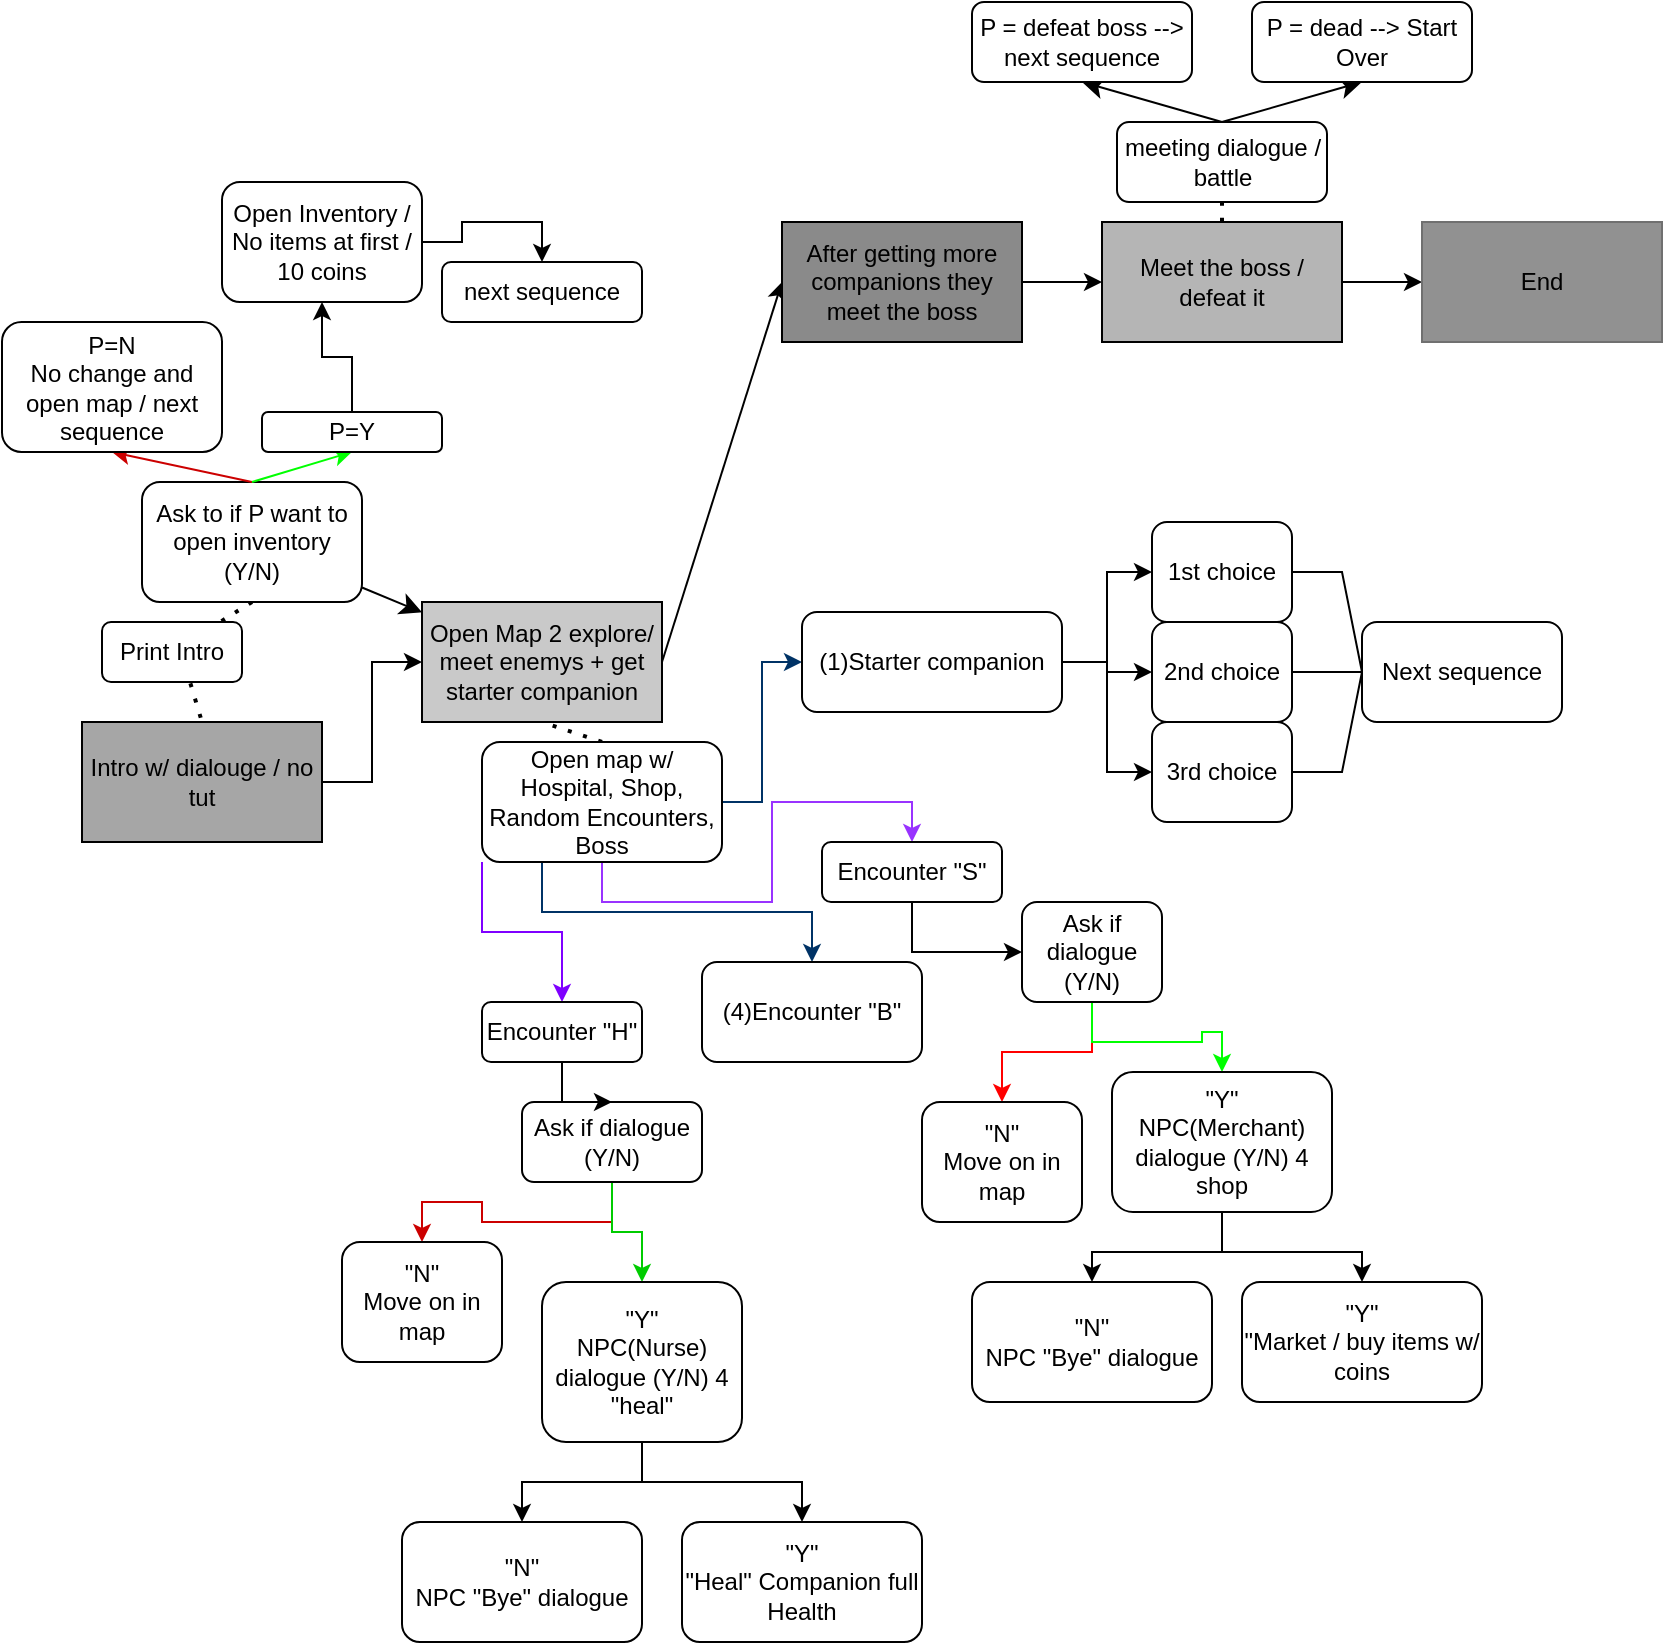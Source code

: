 <mxfile version="24.4.8" type="github">
  <diagram name="Page-1" id="UzpHlQEHdBbeiQkt2dOt">
    <mxGraphModel dx="1690" dy="933" grid="1" gridSize="10" guides="1" tooltips="1" connect="1" arrows="1" fold="1" page="1" pageScale="1" pageWidth="850" pageHeight="1100" math="0" shadow="0">
      <root>
        <mxCell id="0" />
        <mxCell id="1" parent="0" />
        <mxCell id="MGdHbfHo3SbQaK2n2D3C-2" style="edgeStyle=orthogonalEdgeStyle;rounded=0;orthogonalLoop=1;jettySize=auto;html=1;exitX=1;exitY=0.5;exitDx=0;exitDy=0;entryX=0;entryY=0.5;entryDx=0;entryDy=0;" parent="1" source="9NYJH5eUAhIsgToiFgUX-1" target="9NYJH5eUAhIsgToiFgUX-2" edge="1">
          <mxGeometry relative="1" as="geometry" />
        </mxCell>
        <mxCell id="9NYJH5eUAhIsgToiFgUX-1" value="Intro w/ dialouge / no tut" style="rounded=0;whiteSpace=wrap;html=1;fillColor=#A6A6A6;" parent="1" vertex="1">
          <mxGeometry y="400" width="120" height="60" as="geometry" />
        </mxCell>
        <mxCell id="9NYJH5eUAhIsgToiFgUX-2" value="Open Map 2 explore/ meet enemys + get starter companion" style="rounded=0;whiteSpace=wrap;html=1;fillColor=#C9C9C9;" parent="1" vertex="1">
          <mxGeometry x="170" y="340" width="120" height="60" as="geometry" />
        </mxCell>
        <mxCell id="qZTBvusk5uYlHYiv0qSW-6" style="edgeStyle=orthogonalEdgeStyle;rounded=0;orthogonalLoop=1;jettySize=auto;html=1;exitX=1;exitY=0.5;exitDx=0;exitDy=0;" parent="1" source="9NYJH5eUAhIsgToiFgUX-4" target="NMX02CVuEJwhPitkk1mA-1" edge="1">
          <mxGeometry relative="1" as="geometry" />
        </mxCell>
        <mxCell id="9NYJH5eUAhIsgToiFgUX-4" value="Meet the boss / defeat it" style="rounded=0;whiteSpace=wrap;html=1;fillColor=#B5B5B5;" parent="1" vertex="1">
          <mxGeometry x="510" y="150" width="120" height="60" as="geometry" />
        </mxCell>
        <mxCell id="9NYJH5eUAhIsgToiFgUX-6" value="" style="endArrow=classic;html=1;rounded=0;exitX=1;exitY=0.5;exitDx=0;exitDy=0;entryX=0;entryY=0.5;entryDx=0;entryDy=0;" parent="1" source="9NYJH5eUAhIsgToiFgUX-2" target="9NYJH5eUAhIsgToiFgUX-3" edge="1">
          <mxGeometry width="50" height="50" relative="1" as="geometry">
            <mxPoint x="370" y="220" as="sourcePoint" />
            <mxPoint x="450" y="370" as="targetPoint" />
          </mxGeometry>
        </mxCell>
        <mxCell id="9NYJH5eUAhIsgToiFgUX-7" value="" style="endArrow=classic;html=1;rounded=0;exitX=1;exitY=0.5;exitDx=0;exitDy=0;entryX=0;entryY=0.5;entryDx=0;entryDy=0;" parent="1" source="9NYJH5eUAhIsgToiFgUX-3" target="9NYJH5eUAhIsgToiFgUX-4" edge="1">
          <mxGeometry width="50" height="50" relative="1" as="geometry">
            <mxPoint x="400" y="420" as="sourcePoint" />
            <mxPoint x="450" y="370" as="targetPoint" />
          </mxGeometry>
        </mxCell>
        <mxCell id="NMX02CVuEJwhPitkk1mA-1" value="End" style="rounded=0;whiteSpace=wrap;html=1;strokeColor=#707070;fillColor=#919191;" parent="1" vertex="1">
          <mxGeometry x="670" y="150" width="120" height="60" as="geometry" />
        </mxCell>
        <mxCell id="NMX02CVuEJwhPitkk1mA-2" value="" style="endArrow=none;dashed=1;html=1;dashPattern=1 3;strokeWidth=2;rounded=0;entryX=0.5;entryY=0;entryDx=0;entryDy=0;exitX=0.5;exitY=0;exitDx=0;exitDy=0;" parent="1" source="NMX02CVuEJwhPitkk1mA-3" target="9NYJH5eUAhIsgToiFgUX-1" edge="1">
          <mxGeometry width="50" height="50" relative="1" as="geometry">
            <mxPoint x="110" y="240" as="sourcePoint" />
            <mxPoint x="440" y="340" as="targetPoint" />
          </mxGeometry>
        </mxCell>
        <mxCell id="NMX02CVuEJwhPitkk1mA-3" value="Print Intro" style="rounded=1;whiteSpace=wrap;html=1;" parent="1" vertex="1">
          <mxGeometry x="10" y="350" width="70" height="30" as="geometry" />
        </mxCell>
        <mxCell id="NMX02CVuEJwhPitkk1mA-4" value="" style="endArrow=none;dashed=1;html=1;dashPattern=1 3;strokeWidth=2;rounded=0;" parent="1" source="NMX02CVuEJwhPitkk1mA-5" target="NMX02CVuEJwhPitkk1mA-3" edge="1">
          <mxGeometry width="50" height="50" relative="1" as="geometry">
            <mxPoint x="110" y="290" as="sourcePoint" />
            <mxPoint x="160" y="240" as="targetPoint" />
            <Array as="points">
              <mxPoint x="85" y="340" />
            </Array>
          </mxGeometry>
        </mxCell>
        <mxCell id="pJTVfFiir9rcCeCato23-1" value="" style="edgeStyle=none;curved=1;rounded=0;orthogonalLoop=1;jettySize=auto;html=1;fontSize=12;startSize=8;endSize=8;" parent="1" source="NMX02CVuEJwhPitkk1mA-5" target="9NYJH5eUAhIsgToiFgUX-2" edge="1">
          <mxGeometry relative="1" as="geometry" />
        </mxCell>
        <mxCell id="NMX02CVuEJwhPitkk1mA-5" value="Ask to if P want to open inventory (Y/N)" style="rounded=1;whiteSpace=wrap;html=1;" parent="1" vertex="1">
          <mxGeometry x="30" y="280" width="110" height="60" as="geometry" />
        </mxCell>
        <mxCell id="NMX02CVuEJwhPitkk1mA-6" value="" style="endArrow=classic;html=1;rounded=0;exitX=0.5;exitY=0;exitDx=0;exitDy=0;entryX=0.5;entryY=1;entryDx=0;entryDy=0;strokeColor=#CC0000;" parent="1" source="NMX02CVuEJwhPitkk1mA-5" target="NMX02CVuEJwhPitkk1mA-8" edge="1">
          <mxGeometry width="50" height="50" relative="1" as="geometry">
            <mxPoint x="390" y="390" as="sourcePoint" />
            <mxPoint x="140" y="310" as="targetPoint" />
          </mxGeometry>
        </mxCell>
        <mxCell id="NMX02CVuEJwhPitkk1mA-7" value="" style="endArrow=classic;html=1;rounded=0;entryX=0.5;entryY=1;entryDx=0;entryDy=0;strokeColor=#00FF00;exitX=0.5;exitY=0;exitDx=0;exitDy=0;" parent="1" source="NMX02CVuEJwhPitkk1mA-5" target="NMX02CVuEJwhPitkk1mA-9" edge="1">
          <mxGeometry width="50" height="50" relative="1" as="geometry">
            <mxPoint x="390" y="390" as="sourcePoint" />
            <mxPoint x="210" y="320" as="targetPoint" />
          </mxGeometry>
        </mxCell>
        <mxCell id="NMX02CVuEJwhPitkk1mA-8" value="P=N&lt;div&gt;No change and open map / next sequence&lt;/div&gt;" style="rounded=1;whiteSpace=wrap;html=1;" parent="1" vertex="1">
          <mxGeometry x="-40" y="200" width="110" height="65" as="geometry" />
        </mxCell>
        <mxCell id="NMX02CVuEJwhPitkk1mA-9" value="P=Y" style="rounded=1;whiteSpace=wrap;html=1;" parent="1" vertex="1">
          <mxGeometry x="90" y="245" width="90" height="20" as="geometry" />
        </mxCell>
        <mxCell id="NMX02CVuEJwhPitkk1mA-16" style="edgeStyle=orthogonalEdgeStyle;rounded=0;orthogonalLoop=1;jettySize=auto;html=1;exitX=1;exitY=0.5;exitDx=0;exitDy=0;entryX=0.5;entryY=0;entryDx=0;entryDy=0;" parent="1" source="NMX02CVuEJwhPitkk1mA-13" target="NMX02CVuEJwhPitkk1mA-15" edge="1">
          <mxGeometry relative="1" as="geometry" />
        </mxCell>
        <mxCell id="NMX02CVuEJwhPitkk1mA-13" value="Open Inventory / No items at first / 10 coins" style="rounded=1;whiteSpace=wrap;html=1;" parent="1" vertex="1">
          <mxGeometry x="70" y="130" width="100" height="60" as="geometry" />
        </mxCell>
        <mxCell id="NMX02CVuEJwhPitkk1mA-14" style="edgeStyle=orthogonalEdgeStyle;rounded=0;orthogonalLoop=1;jettySize=auto;html=1;exitX=0.5;exitY=0;exitDx=0;exitDy=0;entryX=0.5;entryY=1;entryDx=0;entryDy=0;" parent="1" source="NMX02CVuEJwhPitkk1mA-9" target="NMX02CVuEJwhPitkk1mA-13" edge="1">
          <mxGeometry relative="1" as="geometry" />
        </mxCell>
        <mxCell id="NMX02CVuEJwhPitkk1mA-15" value="next sequence" style="rounded=1;whiteSpace=wrap;html=1;" parent="1" vertex="1">
          <mxGeometry x="180" y="170" width="100" height="30" as="geometry" />
        </mxCell>
        <mxCell id="NMX02CVuEJwhPitkk1mA-17" value="" style="endArrow=none;dashed=1;html=1;dashPattern=1 3;strokeWidth=2;rounded=0;entryX=0.5;entryY=1;entryDx=0;entryDy=0;exitX=0.5;exitY=0;exitDx=0;exitDy=0;" parent="1" source="NMX02CVuEJwhPitkk1mA-18" target="9NYJH5eUAhIsgToiFgUX-2" edge="1">
          <mxGeometry width="50" height="50" relative="1" as="geometry">
            <mxPoint x="340" y="260" as="sourcePoint" />
            <mxPoint x="440" y="340" as="targetPoint" />
          </mxGeometry>
        </mxCell>
        <mxCell id="MGdHbfHo3SbQaK2n2D3C-4" style="edgeStyle=orthogonalEdgeStyle;rounded=0;orthogonalLoop=1;jettySize=auto;html=1;exitX=0;exitY=1;exitDx=0;exitDy=0;entryX=0.5;entryY=0;entryDx=0;entryDy=0;strokeColor=#7F00FF;" parent="1" source="NMX02CVuEJwhPitkk1mA-18" target="NMX02CVuEJwhPitkk1mA-23" edge="1">
          <mxGeometry relative="1" as="geometry" />
        </mxCell>
        <mxCell id="MGdHbfHo3SbQaK2n2D3C-5" style="edgeStyle=orthogonalEdgeStyle;rounded=0;orthogonalLoop=1;jettySize=auto;html=1;exitX=0.25;exitY=1;exitDx=0;exitDy=0;strokeColor=#003366;" parent="1" source="NMX02CVuEJwhPitkk1mA-18" target="NMX02CVuEJwhPitkk1mA-20" edge="1">
          <mxGeometry relative="1" as="geometry" />
        </mxCell>
        <mxCell id="MGdHbfHo3SbQaK2n2D3C-6" style="edgeStyle=orthogonalEdgeStyle;rounded=0;orthogonalLoop=1;jettySize=auto;html=1;exitX=0.5;exitY=1;exitDx=0;exitDy=0;entryX=0.5;entryY=0;entryDx=0;entryDy=0;strokeColor=#9933FF;" parent="1" source="NMX02CVuEJwhPitkk1mA-18" target="NMX02CVuEJwhPitkk1mA-22" edge="1">
          <mxGeometry relative="1" as="geometry" />
        </mxCell>
        <mxCell id="MGdHbfHo3SbQaK2n2D3C-8" style="edgeStyle=orthogonalEdgeStyle;rounded=0;orthogonalLoop=1;jettySize=auto;html=1;exitX=1;exitY=0.5;exitDx=0;exitDy=0;entryX=0;entryY=0.5;entryDx=0;entryDy=0;strokeColor=#003366;" parent="1" source="NMX02CVuEJwhPitkk1mA-18" target="NMX02CVuEJwhPitkk1mA-21" edge="1">
          <mxGeometry relative="1" as="geometry" />
        </mxCell>
        <mxCell id="NMX02CVuEJwhPitkk1mA-18" value="Open map w/ Hospital, Shop, Random Encounters, Boss" style="rounded=1;whiteSpace=wrap;html=1;" parent="1" vertex="1">
          <mxGeometry x="200" y="410" width="120" height="60" as="geometry" />
        </mxCell>
        <mxCell id="MGdHbfHo3SbQaK2n2D3C-23" style="edgeStyle=orthogonalEdgeStyle;rounded=0;orthogonalLoop=1;jettySize=auto;html=1;exitX=0.5;exitY=1;exitDx=0;exitDy=0;entryX=0.5;entryY=0;entryDx=0;entryDy=0;strokeColor=#CC0000;" parent="1" source="NMX02CVuEJwhPitkk1mA-19" target="MGdHbfHo3SbQaK2n2D3C-22" edge="1">
          <mxGeometry relative="1" as="geometry" />
        </mxCell>
        <mxCell id="MGdHbfHo3SbQaK2n2D3C-29" style="edgeStyle=orthogonalEdgeStyle;rounded=0;orthogonalLoop=1;jettySize=auto;html=1;exitX=0.5;exitY=1;exitDx=0;exitDy=0;strokeColor=#00CC00;" parent="1" source="NMX02CVuEJwhPitkk1mA-19" target="MGdHbfHo3SbQaK2n2D3C-28" edge="1">
          <mxGeometry relative="1" as="geometry" />
        </mxCell>
        <mxCell id="NMX02CVuEJwhPitkk1mA-19" value="Ask if dialogue (Y/N)" style="rounded=1;whiteSpace=wrap;html=1;" parent="1" vertex="1">
          <mxGeometry x="220" y="590" width="90" height="40" as="geometry" />
        </mxCell>
        <mxCell id="NMX02CVuEJwhPitkk1mA-20" value="(4)Encounter &quot;B&quot;" style="rounded=1;whiteSpace=wrap;html=1;" parent="1" vertex="1">
          <mxGeometry x="310" y="520" width="110" height="50" as="geometry" />
        </mxCell>
        <mxCell id="MGdHbfHo3SbQaK2n2D3C-18" style="edgeStyle=orthogonalEdgeStyle;rounded=0;orthogonalLoop=1;jettySize=auto;html=1;exitX=1;exitY=0.5;exitDx=0;exitDy=0;entryX=0;entryY=0.5;entryDx=0;entryDy=0;" parent="1" source="NMX02CVuEJwhPitkk1mA-21" target="MGdHbfHo3SbQaK2n2D3C-14" edge="1">
          <mxGeometry relative="1" as="geometry" />
        </mxCell>
        <mxCell id="MGdHbfHo3SbQaK2n2D3C-58" style="edgeStyle=orthogonalEdgeStyle;rounded=0;orthogonalLoop=1;jettySize=auto;html=1;exitX=1;exitY=0.5;exitDx=0;exitDy=0;entryX=0;entryY=0.5;entryDx=0;entryDy=0;" parent="1" source="NMX02CVuEJwhPitkk1mA-21" target="MGdHbfHo3SbQaK2n2D3C-54" edge="1">
          <mxGeometry relative="1" as="geometry" />
        </mxCell>
        <mxCell id="MGdHbfHo3SbQaK2n2D3C-59" style="edgeStyle=orthogonalEdgeStyle;rounded=0;orthogonalLoop=1;jettySize=auto;html=1;exitX=1;exitY=0.5;exitDx=0;exitDy=0;entryX=0;entryY=0.5;entryDx=0;entryDy=0;" parent="1" source="NMX02CVuEJwhPitkk1mA-21" target="MGdHbfHo3SbQaK2n2D3C-55" edge="1">
          <mxGeometry relative="1" as="geometry" />
        </mxCell>
        <mxCell id="NMX02CVuEJwhPitkk1mA-21" value="(1)Starter companion" style="rounded=1;whiteSpace=wrap;html=1;" parent="1" vertex="1">
          <mxGeometry x="360" y="345" width="130" height="50" as="geometry" />
        </mxCell>
        <mxCell id="MGdHbfHo3SbQaK2n2D3C-17" style="edgeStyle=orthogonalEdgeStyle;rounded=0;orthogonalLoop=1;jettySize=auto;html=1;exitX=0.5;exitY=1;exitDx=0;exitDy=0;entryX=0;entryY=0.5;entryDx=0;entryDy=0;" parent="1" source="NMX02CVuEJwhPitkk1mA-22" target="MGdHbfHo3SbQaK2n2D3C-13" edge="1">
          <mxGeometry relative="1" as="geometry" />
        </mxCell>
        <mxCell id="NMX02CVuEJwhPitkk1mA-22" value="Encounter &quot;S&quot;" style="rounded=1;whiteSpace=wrap;html=1;" parent="1" vertex="1">
          <mxGeometry x="370" y="460" width="90" height="30" as="geometry" />
        </mxCell>
        <mxCell id="MGdHbfHo3SbQaK2n2D3C-15" style="edgeStyle=orthogonalEdgeStyle;rounded=0;orthogonalLoop=1;jettySize=auto;html=1;exitX=0.5;exitY=1;exitDx=0;exitDy=0;" parent="1" source="NMX02CVuEJwhPitkk1mA-23" target="NMX02CVuEJwhPitkk1mA-19" edge="1">
          <mxGeometry relative="1" as="geometry" />
        </mxCell>
        <mxCell id="NMX02CVuEJwhPitkk1mA-23" value="Encounter &quot;H&quot;" style="rounded=1;whiteSpace=wrap;html=1;" parent="1" vertex="1">
          <mxGeometry x="200" y="540" width="80" height="30" as="geometry" />
        </mxCell>
        <mxCell id="MGdHbfHo3SbQaK2n2D3C-25" style="edgeStyle=orthogonalEdgeStyle;rounded=0;orthogonalLoop=1;jettySize=auto;html=1;exitX=0.5;exitY=1;exitDx=0;exitDy=0;strokeColor=#FF0000;" parent="1" source="MGdHbfHo3SbQaK2n2D3C-13" target="MGdHbfHo3SbQaK2n2D3C-20" edge="1">
          <mxGeometry relative="1" as="geometry" />
        </mxCell>
        <mxCell id="MGdHbfHo3SbQaK2n2D3C-34" style="edgeStyle=orthogonalEdgeStyle;rounded=0;orthogonalLoop=1;jettySize=auto;html=1;exitX=0.5;exitY=1;exitDx=0;exitDy=0;entryX=0.5;entryY=0;entryDx=0;entryDy=0;strokeColor=#00FF00;" parent="1" source="MGdHbfHo3SbQaK2n2D3C-13" target="MGdHbfHo3SbQaK2n2D3C-33" edge="1">
          <mxGeometry relative="1" as="geometry" />
        </mxCell>
        <mxCell id="MGdHbfHo3SbQaK2n2D3C-13" value="Ask if dialogue (Y/N)" style="rounded=1;whiteSpace=wrap;html=1;" parent="1" vertex="1">
          <mxGeometry x="470" y="490" width="70" height="50" as="geometry" />
        </mxCell>
        <mxCell id="MGdHbfHo3SbQaK2n2D3C-14" value="1st choice" style="rounded=1;whiteSpace=wrap;html=1;" parent="1" vertex="1">
          <mxGeometry x="535" y="300" width="70" height="50" as="geometry" />
        </mxCell>
        <mxCell id="MGdHbfHo3SbQaK2n2D3C-20" value="&quot;N&quot;&lt;div&gt;Move on in map&lt;/div&gt;" style="rounded=1;whiteSpace=wrap;html=1;" parent="1" vertex="1">
          <mxGeometry x="420" y="590" width="80" height="60" as="geometry" />
        </mxCell>
        <mxCell id="MGdHbfHo3SbQaK2n2D3C-22" value="&quot;N&quot;&lt;div&gt;Move on in map&lt;/div&gt;" style="rounded=1;whiteSpace=wrap;html=1;" parent="1" vertex="1">
          <mxGeometry x="130" y="660" width="80" height="60" as="geometry" />
        </mxCell>
        <mxCell id="MGdHbfHo3SbQaK2n2D3C-43" style="edgeStyle=orthogonalEdgeStyle;rounded=0;orthogonalLoop=1;jettySize=auto;html=1;exitX=0.5;exitY=1;exitDx=0;exitDy=0;entryX=0.5;entryY=0;entryDx=0;entryDy=0;" parent="1" source="MGdHbfHo3SbQaK2n2D3C-28" target="MGdHbfHo3SbQaK2n2D3C-42" edge="1">
          <mxGeometry relative="1" as="geometry" />
        </mxCell>
        <mxCell id="MGdHbfHo3SbQaK2n2D3C-44" style="edgeStyle=orthogonalEdgeStyle;rounded=0;orthogonalLoop=1;jettySize=auto;html=1;exitX=0.5;exitY=1;exitDx=0;exitDy=0;entryX=0.5;entryY=0;entryDx=0;entryDy=0;" parent="1" source="MGdHbfHo3SbQaK2n2D3C-28" target="MGdHbfHo3SbQaK2n2D3C-38" edge="1">
          <mxGeometry relative="1" as="geometry" />
        </mxCell>
        <mxCell id="MGdHbfHo3SbQaK2n2D3C-28" value="&quot;Y&quot;&lt;div&gt;&lt;div&gt;NPC(Nurse) dialogue (Y/N) 4 &quot;heal&quot;&lt;/div&gt;&lt;/div&gt;" style="rounded=1;whiteSpace=wrap;html=1;" parent="1" vertex="1">
          <mxGeometry x="230" y="680" width="100" height="80" as="geometry" />
        </mxCell>
        <mxCell id="MGdHbfHo3SbQaK2n2D3C-50" style="edgeStyle=orthogonalEdgeStyle;rounded=0;orthogonalLoop=1;jettySize=auto;html=1;exitX=0.5;exitY=1;exitDx=0;exitDy=0;entryX=0.5;entryY=0;entryDx=0;entryDy=0;" parent="1" source="MGdHbfHo3SbQaK2n2D3C-33" target="MGdHbfHo3SbQaK2n2D3C-39" edge="1">
          <mxGeometry relative="1" as="geometry" />
        </mxCell>
        <mxCell id="MGdHbfHo3SbQaK2n2D3C-51" style="edgeStyle=orthogonalEdgeStyle;rounded=0;orthogonalLoop=1;jettySize=auto;html=1;exitX=0.5;exitY=1;exitDx=0;exitDy=0;" parent="1" source="MGdHbfHo3SbQaK2n2D3C-33" target="MGdHbfHo3SbQaK2n2D3C-46" edge="1">
          <mxGeometry relative="1" as="geometry" />
        </mxCell>
        <mxCell id="MGdHbfHo3SbQaK2n2D3C-33" value="&quot;Y&quot;&lt;div&gt;NPC(Merchant) dialogue (Y/N) 4 shop&lt;/div&gt;" style="rounded=1;whiteSpace=wrap;html=1;" parent="1" vertex="1">
          <mxGeometry x="515" y="575" width="110" height="70" as="geometry" />
        </mxCell>
        <mxCell id="MGdHbfHo3SbQaK2n2D3C-38" value="&quot;N&quot;&lt;div&gt;NPC &quot;Bye&quot; dialogue&lt;/div&gt;" style="rounded=1;whiteSpace=wrap;html=1;" parent="1" vertex="1">
          <mxGeometry x="160" y="800" width="120" height="60" as="geometry" />
        </mxCell>
        <mxCell id="MGdHbfHo3SbQaK2n2D3C-39" value="&quot;N&quot;&lt;div&gt;NPC &quot;Bye&quot; dialogue&lt;/div&gt;" style="rounded=1;whiteSpace=wrap;html=1;" parent="1" vertex="1">
          <mxGeometry x="445" y="680" width="120" height="60" as="geometry" />
        </mxCell>
        <mxCell id="MGdHbfHo3SbQaK2n2D3C-42" value="&quot;Y&quot;&lt;div&gt;&quot;Heal&quot; Companion full Health&lt;/div&gt;" style="rounded=1;whiteSpace=wrap;html=1;" parent="1" vertex="1">
          <mxGeometry x="300" y="800" width="120" height="60" as="geometry" />
        </mxCell>
        <mxCell id="MGdHbfHo3SbQaK2n2D3C-46" value="&quot;Y&quot;&lt;div&gt;&quot;Market / buy items w/ coins&lt;/div&gt;" style="rounded=1;whiteSpace=wrap;html=1;" parent="1" vertex="1">
          <mxGeometry x="580" y="680" width="120" height="60" as="geometry" />
        </mxCell>
        <mxCell id="MGdHbfHo3SbQaK2n2D3C-48" value="Next sequence" style="rounded=1;whiteSpace=wrap;html=1;" parent="1" vertex="1">
          <mxGeometry x="640" y="350" width="100" height="50" as="geometry" />
        </mxCell>
        <mxCell id="MGdHbfHo3SbQaK2n2D3C-54" value="2nd choice" style="rounded=1;whiteSpace=wrap;html=1;" parent="1" vertex="1">
          <mxGeometry x="535" y="350" width="70" height="50" as="geometry" />
        </mxCell>
        <mxCell id="MGdHbfHo3SbQaK2n2D3C-55" value="3rd choice" style="rounded=1;whiteSpace=wrap;html=1;" parent="1" vertex="1">
          <mxGeometry x="535" y="400" width="70" height="50" as="geometry" />
        </mxCell>
        <mxCell id="qZTBvusk5uYlHYiv0qSW-2" value="" style="endArrow=none;html=1;rounded=0;exitX=1;exitY=0.5;exitDx=0;exitDy=0;entryX=0;entryY=0.5;entryDx=0;entryDy=0;" parent="1" source="MGdHbfHo3SbQaK2n2D3C-55" target="MGdHbfHo3SbQaK2n2D3C-48" edge="1">
          <mxGeometry width="50" height="50" relative="1" as="geometry">
            <mxPoint x="640" y="470" as="sourcePoint" />
            <mxPoint x="670" y="440" as="targetPoint" />
            <Array as="points">
              <mxPoint x="630" y="425" />
            </Array>
          </mxGeometry>
        </mxCell>
        <mxCell id="qZTBvusk5uYlHYiv0qSW-4" value="" style="endArrow=none;html=1;rounded=0;exitX=1;exitY=0.5;exitDx=0;exitDy=0;entryX=0;entryY=0.5;entryDx=0;entryDy=0;" parent="1" source="MGdHbfHo3SbQaK2n2D3C-14" target="MGdHbfHo3SbQaK2n2D3C-48" edge="1">
          <mxGeometry width="50" height="50" relative="1" as="geometry">
            <mxPoint x="615" y="460" as="sourcePoint" />
            <mxPoint x="690" y="370" as="targetPoint" />
            <Array as="points">
              <mxPoint x="630" y="325" />
            </Array>
          </mxGeometry>
        </mxCell>
        <mxCell id="qZTBvusk5uYlHYiv0qSW-5" value="" style="endArrow=none;html=1;rounded=0;exitX=1;exitY=0.5;exitDx=0;exitDy=0;entryX=0;entryY=0.5;entryDx=0;entryDy=0;" parent="1" source="MGdHbfHo3SbQaK2n2D3C-54" target="MGdHbfHo3SbQaK2n2D3C-48" edge="1">
          <mxGeometry width="50" height="50" relative="1" as="geometry">
            <mxPoint x="500" y="350" as="sourcePoint" />
            <mxPoint x="550" y="300" as="targetPoint" />
          </mxGeometry>
        </mxCell>
        <mxCell id="9NYJH5eUAhIsgToiFgUX-3" value="After getting more companions they meet the boss" style="rounded=0;whiteSpace=wrap;html=1;fillColor=#8A8A8A;" parent="1" vertex="1">
          <mxGeometry x="350" y="150" width="120" height="60" as="geometry" />
        </mxCell>
        <mxCell id="UyVyrDBqx6VgRPyse4PQ-1" value="" style="endArrow=none;dashed=1;html=1;dashPattern=1 3;strokeWidth=2;rounded=0;fontSize=12;startSize=8;endSize=8;curved=1;entryX=0.5;entryY=0;entryDx=0;entryDy=0;exitX=0.5;exitY=1;exitDx=0;exitDy=0;" edge="1" parent="1" source="UyVyrDBqx6VgRPyse4PQ-3" target="9NYJH5eUAhIsgToiFgUX-4">
          <mxGeometry width="50" height="50" relative="1" as="geometry">
            <mxPoint x="570" y="120" as="sourcePoint" />
            <mxPoint x="470" y="450" as="targetPoint" />
          </mxGeometry>
        </mxCell>
        <mxCell id="UyVyrDBqx6VgRPyse4PQ-7" style="edgeStyle=none;curved=1;rounded=0;orthogonalLoop=1;jettySize=auto;html=1;exitX=0.5;exitY=0;exitDx=0;exitDy=0;entryX=0.5;entryY=1;entryDx=0;entryDy=0;fontSize=12;startSize=8;endSize=8;" edge="1" parent="1" source="UyVyrDBqx6VgRPyse4PQ-3" target="UyVyrDBqx6VgRPyse4PQ-4">
          <mxGeometry relative="1" as="geometry" />
        </mxCell>
        <mxCell id="UyVyrDBqx6VgRPyse4PQ-8" style="edgeStyle=none;curved=1;rounded=0;orthogonalLoop=1;jettySize=auto;html=1;exitX=0.5;exitY=0;exitDx=0;exitDy=0;entryX=0.5;entryY=1;entryDx=0;entryDy=0;fontSize=12;startSize=8;endSize=8;" edge="1" parent="1" source="UyVyrDBqx6VgRPyse4PQ-3" target="UyVyrDBqx6VgRPyse4PQ-5">
          <mxGeometry relative="1" as="geometry" />
        </mxCell>
        <mxCell id="UyVyrDBqx6VgRPyse4PQ-3" value="meeting dialogue / battle" style="rounded=1;whiteSpace=wrap;html=1;" vertex="1" parent="1">
          <mxGeometry x="517.5" y="100" width="105" height="40" as="geometry" />
        </mxCell>
        <mxCell id="UyVyrDBqx6VgRPyse4PQ-4" value="P = dead --&amp;gt; Start Over" style="rounded=1;whiteSpace=wrap;html=1;" vertex="1" parent="1">
          <mxGeometry x="585" y="40" width="110" height="40" as="geometry" />
        </mxCell>
        <mxCell id="UyVyrDBqx6VgRPyse4PQ-5" value="P = defeat boss --&amp;gt; next sequence" style="rounded=1;whiteSpace=wrap;html=1;" vertex="1" parent="1">
          <mxGeometry x="445" y="40" width="110" height="40" as="geometry" />
        </mxCell>
        <mxCell id="UyVyrDBqx6VgRPyse4PQ-6" style="edgeStyle=none;curved=1;rounded=0;orthogonalLoop=1;jettySize=auto;html=1;exitX=0.5;exitY=1;exitDx=0;exitDy=0;fontSize=12;startSize=8;endSize=8;" edge="1" parent="1" source="UyVyrDBqx6VgRPyse4PQ-4" target="UyVyrDBqx6VgRPyse4PQ-4">
          <mxGeometry relative="1" as="geometry" />
        </mxCell>
      </root>
    </mxGraphModel>
  </diagram>
</mxfile>

